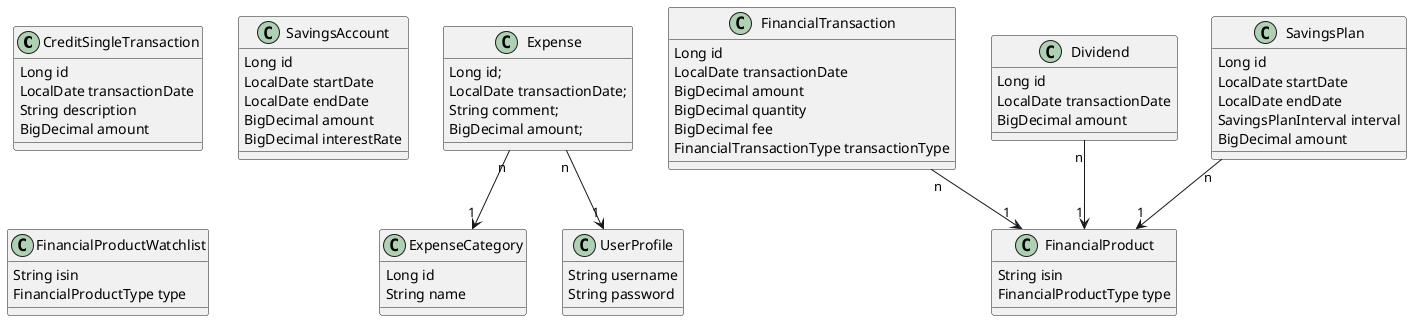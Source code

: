 @startuml
class CreditSingleTransaction {
  Long id
  LocalDate transactionDate
  String description
  BigDecimal amount
}

class ExpenseCategory {
  Long id
  String name
}

class UserProfile {
  String username
  String password
}

class Expense {
  Long id;
  LocalDate transactionDate;
  String comment;
  BigDecimal amount;
}


class SavingsAccount {
  Long id
  LocalDate startDate
  LocalDate endDate
  BigDecimal amount
  BigDecimal interestRate
}

class FinancialProduct {
  String isin
  FinancialProductType type
}

class FinancialProductWatchlist {
  String isin
  FinancialProductType type
}

class FinancialTransaction {
  Long id
  LocalDate transactionDate
  BigDecimal amount
  BigDecimal quantity
  BigDecimal fee
  FinancialTransactionType transactionType
}

class Dividend {
  Long id
  LocalDate transactionDate
  BigDecimal amount
}

class SavingsPlan {
  Long id
  LocalDate startDate
  LocalDate endDate
  SavingsPlanInterval interval
  BigDecimal amount
}

Expense "n" --> "1" ExpenseCategory
Expense "n" --> "1" UserProfile
FinancialTransaction "n" --> "1" FinancialProduct
Dividend "n" --> "1" FinancialProduct
SavingsPlan "n" --> "1" FinancialProduct
@enduml